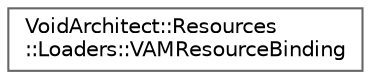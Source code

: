 digraph "Graphical Class Hierarchy"
{
 // LATEX_PDF_SIZE
  bgcolor="transparent";
  edge [fontname=Helvetica,fontsize=10,labelfontname=Helvetica,labelfontsize=10];
  node [fontname=Helvetica,fontsize=10,shape=box,height=0.2,width=0.4];
  rankdir="LR";
  Node0 [id="Node000000",label="VoidArchitect::Resources\l::Loaders::VAMResourceBinding",height=0.2,width=0.4,color="grey40", fillcolor="white", style="filled",URL="$struct_void_architect_1_1_resources_1_1_loaders_1_1_v_a_m_resource_binding.html",tooltip=" "];
}
